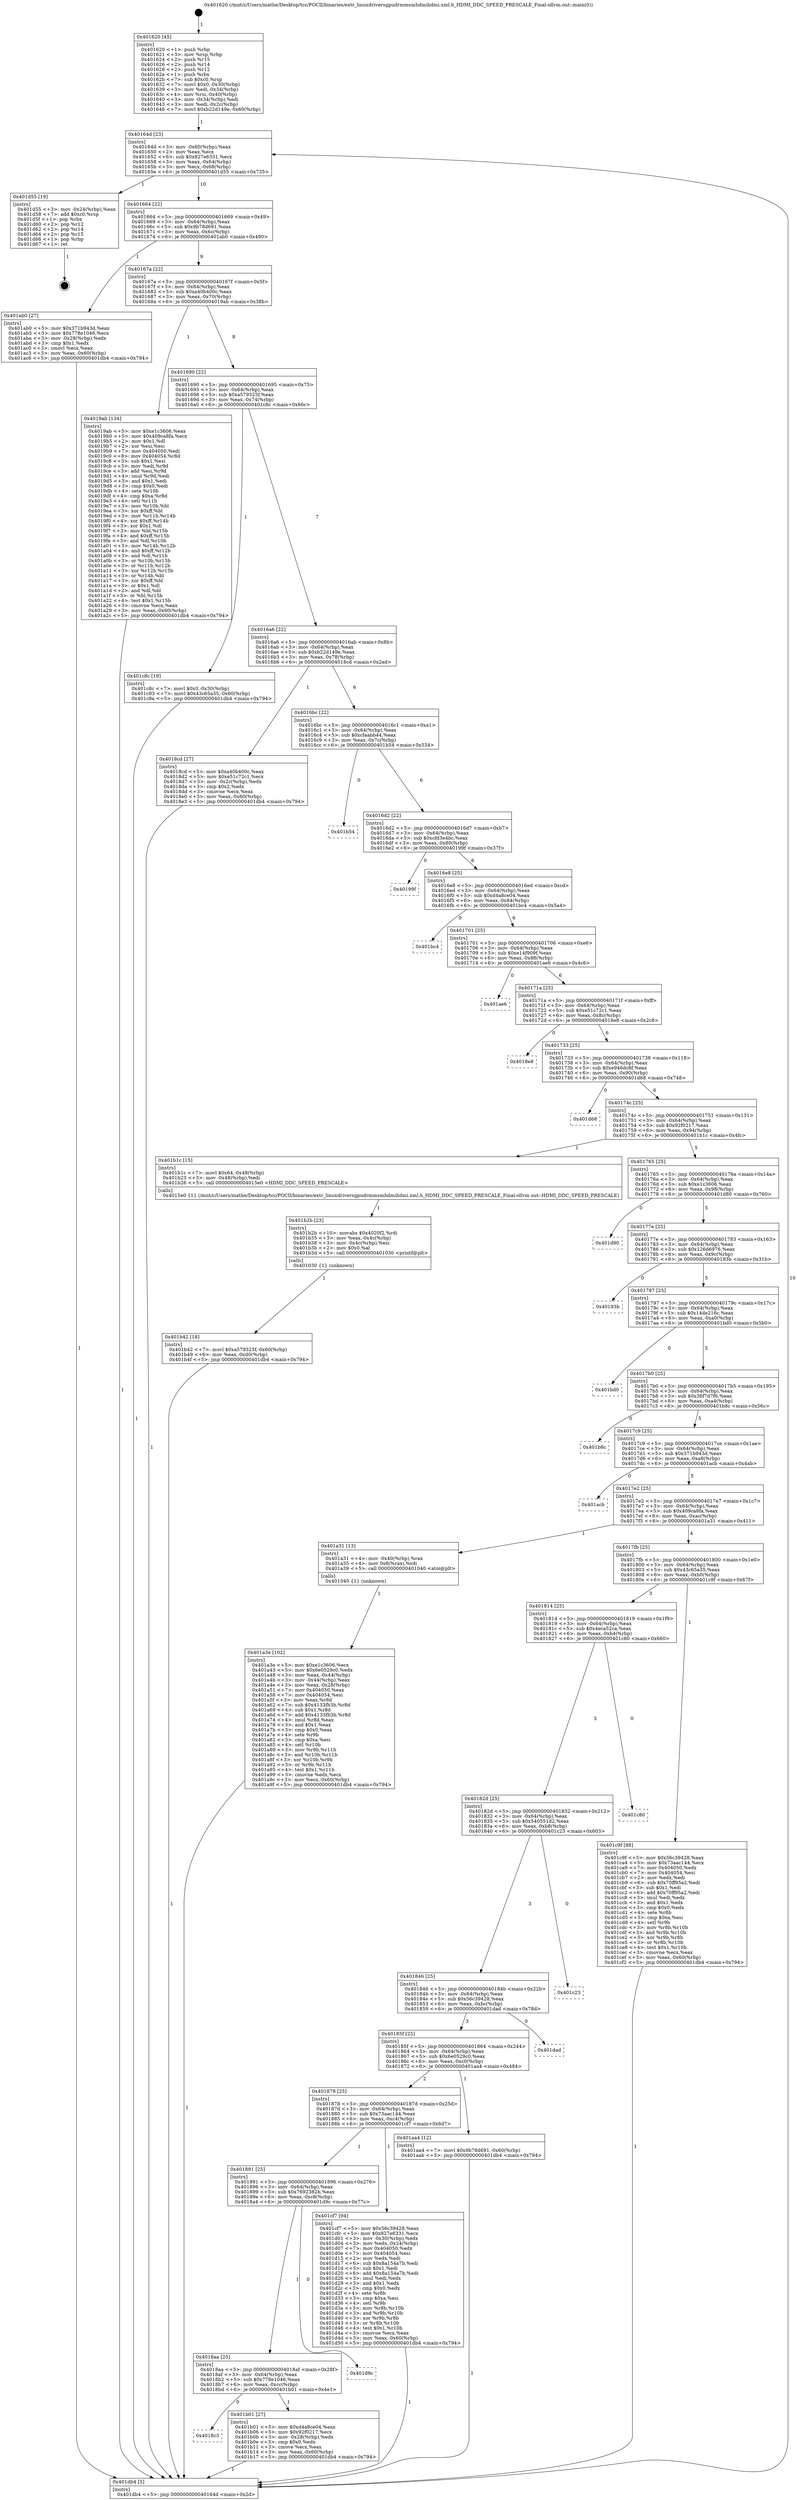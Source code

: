 digraph "0x401620" {
  label = "0x401620 (/mnt/c/Users/mathe/Desktop/tcc/POCII/binaries/extr_linuxdriversgpudrmmsmhdmihdmi.xml.h_HDMI_DDC_SPEED_PRESCALE_Final-ollvm.out::main(0))"
  labelloc = "t"
  node[shape=record]

  Entry [label="",width=0.3,height=0.3,shape=circle,fillcolor=black,style=filled]
  "0x40164d" [label="{
     0x40164d [23]\l
     | [instrs]\l
     &nbsp;&nbsp;0x40164d \<+3\>: mov -0x60(%rbp),%eax\l
     &nbsp;&nbsp;0x401650 \<+2\>: mov %eax,%ecx\l
     &nbsp;&nbsp;0x401652 \<+6\>: sub $0x827e6331,%ecx\l
     &nbsp;&nbsp;0x401658 \<+3\>: mov %eax,-0x64(%rbp)\l
     &nbsp;&nbsp;0x40165b \<+3\>: mov %ecx,-0x68(%rbp)\l
     &nbsp;&nbsp;0x40165e \<+6\>: je 0000000000401d55 \<main+0x735\>\l
  }"]
  "0x401d55" [label="{
     0x401d55 [19]\l
     | [instrs]\l
     &nbsp;&nbsp;0x401d55 \<+3\>: mov -0x24(%rbp),%eax\l
     &nbsp;&nbsp;0x401d58 \<+7\>: add $0xc0,%rsp\l
     &nbsp;&nbsp;0x401d5f \<+1\>: pop %rbx\l
     &nbsp;&nbsp;0x401d60 \<+2\>: pop %r12\l
     &nbsp;&nbsp;0x401d62 \<+2\>: pop %r14\l
     &nbsp;&nbsp;0x401d64 \<+2\>: pop %r15\l
     &nbsp;&nbsp;0x401d66 \<+1\>: pop %rbp\l
     &nbsp;&nbsp;0x401d67 \<+1\>: ret\l
  }"]
  "0x401664" [label="{
     0x401664 [22]\l
     | [instrs]\l
     &nbsp;&nbsp;0x401664 \<+5\>: jmp 0000000000401669 \<main+0x49\>\l
     &nbsp;&nbsp;0x401669 \<+3\>: mov -0x64(%rbp),%eax\l
     &nbsp;&nbsp;0x40166c \<+5\>: sub $0x9b78d691,%eax\l
     &nbsp;&nbsp;0x401671 \<+3\>: mov %eax,-0x6c(%rbp)\l
     &nbsp;&nbsp;0x401674 \<+6\>: je 0000000000401ab0 \<main+0x490\>\l
  }"]
  Exit [label="",width=0.3,height=0.3,shape=circle,fillcolor=black,style=filled,peripheries=2]
  "0x401ab0" [label="{
     0x401ab0 [27]\l
     | [instrs]\l
     &nbsp;&nbsp;0x401ab0 \<+5\>: mov $0x371b943d,%eax\l
     &nbsp;&nbsp;0x401ab5 \<+5\>: mov $0x778e1046,%ecx\l
     &nbsp;&nbsp;0x401aba \<+3\>: mov -0x28(%rbp),%edx\l
     &nbsp;&nbsp;0x401abd \<+3\>: cmp $0x1,%edx\l
     &nbsp;&nbsp;0x401ac0 \<+3\>: cmovl %ecx,%eax\l
     &nbsp;&nbsp;0x401ac3 \<+3\>: mov %eax,-0x60(%rbp)\l
     &nbsp;&nbsp;0x401ac6 \<+5\>: jmp 0000000000401db4 \<main+0x794\>\l
  }"]
  "0x40167a" [label="{
     0x40167a [22]\l
     | [instrs]\l
     &nbsp;&nbsp;0x40167a \<+5\>: jmp 000000000040167f \<main+0x5f\>\l
     &nbsp;&nbsp;0x40167f \<+3\>: mov -0x64(%rbp),%eax\l
     &nbsp;&nbsp;0x401682 \<+5\>: sub $0xa40b400c,%eax\l
     &nbsp;&nbsp;0x401687 \<+3\>: mov %eax,-0x70(%rbp)\l
     &nbsp;&nbsp;0x40168a \<+6\>: je 00000000004019ab \<main+0x38b\>\l
  }"]
  "0x401b42" [label="{
     0x401b42 [18]\l
     | [instrs]\l
     &nbsp;&nbsp;0x401b42 \<+7\>: movl $0xa579325f,-0x60(%rbp)\l
     &nbsp;&nbsp;0x401b49 \<+6\>: mov %eax,-0xd0(%rbp)\l
     &nbsp;&nbsp;0x401b4f \<+5\>: jmp 0000000000401db4 \<main+0x794\>\l
  }"]
  "0x4019ab" [label="{
     0x4019ab [134]\l
     | [instrs]\l
     &nbsp;&nbsp;0x4019ab \<+5\>: mov $0xe1c3606,%eax\l
     &nbsp;&nbsp;0x4019b0 \<+5\>: mov $0x409ca8fa,%ecx\l
     &nbsp;&nbsp;0x4019b5 \<+2\>: mov $0x1,%dl\l
     &nbsp;&nbsp;0x4019b7 \<+2\>: xor %esi,%esi\l
     &nbsp;&nbsp;0x4019b9 \<+7\>: mov 0x404050,%edi\l
     &nbsp;&nbsp;0x4019c0 \<+8\>: mov 0x404054,%r8d\l
     &nbsp;&nbsp;0x4019c8 \<+3\>: sub $0x1,%esi\l
     &nbsp;&nbsp;0x4019cb \<+3\>: mov %edi,%r9d\l
     &nbsp;&nbsp;0x4019ce \<+3\>: add %esi,%r9d\l
     &nbsp;&nbsp;0x4019d1 \<+4\>: imul %r9d,%edi\l
     &nbsp;&nbsp;0x4019d5 \<+3\>: and $0x1,%edi\l
     &nbsp;&nbsp;0x4019d8 \<+3\>: cmp $0x0,%edi\l
     &nbsp;&nbsp;0x4019db \<+4\>: sete %r10b\l
     &nbsp;&nbsp;0x4019df \<+4\>: cmp $0xa,%r8d\l
     &nbsp;&nbsp;0x4019e3 \<+4\>: setl %r11b\l
     &nbsp;&nbsp;0x4019e7 \<+3\>: mov %r10b,%bl\l
     &nbsp;&nbsp;0x4019ea \<+3\>: xor $0xff,%bl\l
     &nbsp;&nbsp;0x4019ed \<+3\>: mov %r11b,%r14b\l
     &nbsp;&nbsp;0x4019f0 \<+4\>: xor $0xff,%r14b\l
     &nbsp;&nbsp;0x4019f4 \<+3\>: xor $0x1,%dl\l
     &nbsp;&nbsp;0x4019f7 \<+3\>: mov %bl,%r15b\l
     &nbsp;&nbsp;0x4019fa \<+4\>: and $0xff,%r15b\l
     &nbsp;&nbsp;0x4019fe \<+3\>: and %dl,%r10b\l
     &nbsp;&nbsp;0x401a01 \<+3\>: mov %r14b,%r12b\l
     &nbsp;&nbsp;0x401a04 \<+4\>: and $0xff,%r12b\l
     &nbsp;&nbsp;0x401a08 \<+3\>: and %dl,%r11b\l
     &nbsp;&nbsp;0x401a0b \<+3\>: or %r10b,%r15b\l
     &nbsp;&nbsp;0x401a0e \<+3\>: or %r11b,%r12b\l
     &nbsp;&nbsp;0x401a11 \<+3\>: xor %r12b,%r15b\l
     &nbsp;&nbsp;0x401a14 \<+3\>: or %r14b,%bl\l
     &nbsp;&nbsp;0x401a17 \<+3\>: xor $0xff,%bl\l
     &nbsp;&nbsp;0x401a1a \<+3\>: or $0x1,%dl\l
     &nbsp;&nbsp;0x401a1d \<+2\>: and %dl,%bl\l
     &nbsp;&nbsp;0x401a1f \<+3\>: or %bl,%r15b\l
     &nbsp;&nbsp;0x401a22 \<+4\>: test $0x1,%r15b\l
     &nbsp;&nbsp;0x401a26 \<+3\>: cmovne %ecx,%eax\l
     &nbsp;&nbsp;0x401a29 \<+3\>: mov %eax,-0x60(%rbp)\l
     &nbsp;&nbsp;0x401a2c \<+5\>: jmp 0000000000401db4 \<main+0x794\>\l
  }"]
  "0x401690" [label="{
     0x401690 [22]\l
     | [instrs]\l
     &nbsp;&nbsp;0x401690 \<+5\>: jmp 0000000000401695 \<main+0x75\>\l
     &nbsp;&nbsp;0x401695 \<+3\>: mov -0x64(%rbp),%eax\l
     &nbsp;&nbsp;0x401698 \<+5\>: sub $0xa579325f,%eax\l
     &nbsp;&nbsp;0x40169d \<+3\>: mov %eax,-0x74(%rbp)\l
     &nbsp;&nbsp;0x4016a0 \<+6\>: je 0000000000401c8c \<main+0x66c\>\l
  }"]
  "0x401b2b" [label="{
     0x401b2b [23]\l
     | [instrs]\l
     &nbsp;&nbsp;0x401b2b \<+10\>: movabs $0x4020f2,%rdi\l
     &nbsp;&nbsp;0x401b35 \<+3\>: mov %eax,-0x4c(%rbp)\l
     &nbsp;&nbsp;0x401b38 \<+3\>: mov -0x4c(%rbp),%esi\l
     &nbsp;&nbsp;0x401b3b \<+2\>: mov $0x0,%al\l
     &nbsp;&nbsp;0x401b3d \<+5\>: call 0000000000401030 \<printf@plt\>\l
     | [calls]\l
     &nbsp;&nbsp;0x401030 \{1\} (unknown)\l
  }"]
  "0x401c8c" [label="{
     0x401c8c [19]\l
     | [instrs]\l
     &nbsp;&nbsp;0x401c8c \<+7\>: movl $0x0,-0x30(%rbp)\l
     &nbsp;&nbsp;0x401c93 \<+7\>: movl $0x43c65a35,-0x60(%rbp)\l
     &nbsp;&nbsp;0x401c9a \<+5\>: jmp 0000000000401db4 \<main+0x794\>\l
  }"]
  "0x4016a6" [label="{
     0x4016a6 [22]\l
     | [instrs]\l
     &nbsp;&nbsp;0x4016a6 \<+5\>: jmp 00000000004016ab \<main+0x8b\>\l
     &nbsp;&nbsp;0x4016ab \<+3\>: mov -0x64(%rbp),%eax\l
     &nbsp;&nbsp;0x4016ae \<+5\>: sub $0xb22d149e,%eax\l
     &nbsp;&nbsp;0x4016b3 \<+3\>: mov %eax,-0x78(%rbp)\l
     &nbsp;&nbsp;0x4016b6 \<+6\>: je 00000000004018cd \<main+0x2ad\>\l
  }"]
  "0x4018c3" [label="{
     0x4018c3\l
  }", style=dashed]
  "0x4018cd" [label="{
     0x4018cd [27]\l
     | [instrs]\l
     &nbsp;&nbsp;0x4018cd \<+5\>: mov $0xa40b400c,%eax\l
     &nbsp;&nbsp;0x4018d2 \<+5\>: mov $0xe51c72c1,%ecx\l
     &nbsp;&nbsp;0x4018d7 \<+3\>: mov -0x2c(%rbp),%edx\l
     &nbsp;&nbsp;0x4018da \<+3\>: cmp $0x2,%edx\l
     &nbsp;&nbsp;0x4018dd \<+3\>: cmovne %ecx,%eax\l
     &nbsp;&nbsp;0x4018e0 \<+3\>: mov %eax,-0x60(%rbp)\l
     &nbsp;&nbsp;0x4018e3 \<+5\>: jmp 0000000000401db4 \<main+0x794\>\l
  }"]
  "0x4016bc" [label="{
     0x4016bc [22]\l
     | [instrs]\l
     &nbsp;&nbsp;0x4016bc \<+5\>: jmp 00000000004016c1 \<main+0xa1\>\l
     &nbsp;&nbsp;0x4016c1 \<+3\>: mov -0x64(%rbp),%eax\l
     &nbsp;&nbsp;0x4016c4 \<+5\>: sub $0xcfaabb44,%eax\l
     &nbsp;&nbsp;0x4016c9 \<+3\>: mov %eax,-0x7c(%rbp)\l
     &nbsp;&nbsp;0x4016cc \<+6\>: je 0000000000401b54 \<main+0x534\>\l
  }"]
  "0x401db4" [label="{
     0x401db4 [5]\l
     | [instrs]\l
     &nbsp;&nbsp;0x401db4 \<+5\>: jmp 000000000040164d \<main+0x2d\>\l
  }"]
  "0x401620" [label="{
     0x401620 [45]\l
     | [instrs]\l
     &nbsp;&nbsp;0x401620 \<+1\>: push %rbp\l
     &nbsp;&nbsp;0x401621 \<+3\>: mov %rsp,%rbp\l
     &nbsp;&nbsp;0x401624 \<+2\>: push %r15\l
     &nbsp;&nbsp;0x401626 \<+2\>: push %r14\l
     &nbsp;&nbsp;0x401628 \<+2\>: push %r12\l
     &nbsp;&nbsp;0x40162a \<+1\>: push %rbx\l
     &nbsp;&nbsp;0x40162b \<+7\>: sub $0xc0,%rsp\l
     &nbsp;&nbsp;0x401632 \<+7\>: movl $0x0,-0x30(%rbp)\l
     &nbsp;&nbsp;0x401639 \<+3\>: mov %edi,-0x34(%rbp)\l
     &nbsp;&nbsp;0x40163c \<+4\>: mov %rsi,-0x40(%rbp)\l
     &nbsp;&nbsp;0x401640 \<+3\>: mov -0x34(%rbp),%edi\l
     &nbsp;&nbsp;0x401643 \<+3\>: mov %edi,-0x2c(%rbp)\l
     &nbsp;&nbsp;0x401646 \<+7\>: movl $0xb22d149e,-0x60(%rbp)\l
  }"]
  "0x401b01" [label="{
     0x401b01 [27]\l
     | [instrs]\l
     &nbsp;&nbsp;0x401b01 \<+5\>: mov $0xd4a8ce04,%eax\l
     &nbsp;&nbsp;0x401b06 \<+5\>: mov $0x92f0217,%ecx\l
     &nbsp;&nbsp;0x401b0b \<+3\>: mov -0x28(%rbp),%edx\l
     &nbsp;&nbsp;0x401b0e \<+3\>: cmp $0x0,%edx\l
     &nbsp;&nbsp;0x401b11 \<+3\>: cmove %ecx,%eax\l
     &nbsp;&nbsp;0x401b14 \<+3\>: mov %eax,-0x60(%rbp)\l
     &nbsp;&nbsp;0x401b17 \<+5\>: jmp 0000000000401db4 \<main+0x794\>\l
  }"]
  "0x401b54" [label="{
     0x401b54\l
  }", style=dashed]
  "0x4016d2" [label="{
     0x4016d2 [22]\l
     | [instrs]\l
     &nbsp;&nbsp;0x4016d2 \<+5\>: jmp 00000000004016d7 \<main+0xb7\>\l
     &nbsp;&nbsp;0x4016d7 \<+3\>: mov -0x64(%rbp),%eax\l
     &nbsp;&nbsp;0x4016da \<+5\>: sub $0xcfd3e4bc,%eax\l
     &nbsp;&nbsp;0x4016df \<+3\>: mov %eax,-0x80(%rbp)\l
     &nbsp;&nbsp;0x4016e2 \<+6\>: je 000000000040199f \<main+0x37f\>\l
  }"]
  "0x4018aa" [label="{
     0x4018aa [25]\l
     | [instrs]\l
     &nbsp;&nbsp;0x4018aa \<+5\>: jmp 00000000004018af \<main+0x28f\>\l
     &nbsp;&nbsp;0x4018af \<+3\>: mov -0x64(%rbp),%eax\l
     &nbsp;&nbsp;0x4018b2 \<+5\>: sub $0x778e1046,%eax\l
     &nbsp;&nbsp;0x4018b7 \<+6\>: mov %eax,-0xcc(%rbp)\l
     &nbsp;&nbsp;0x4018bd \<+6\>: je 0000000000401b01 \<main+0x4e1\>\l
  }"]
  "0x40199f" [label="{
     0x40199f\l
  }", style=dashed]
  "0x4016e8" [label="{
     0x4016e8 [25]\l
     | [instrs]\l
     &nbsp;&nbsp;0x4016e8 \<+5\>: jmp 00000000004016ed \<main+0xcd\>\l
     &nbsp;&nbsp;0x4016ed \<+3\>: mov -0x64(%rbp),%eax\l
     &nbsp;&nbsp;0x4016f0 \<+5\>: sub $0xd4a8ce04,%eax\l
     &nbsp;&nbsp;0x4016f5 \<+6\>: mov %eax,-0x84(%rbp)\l
     &nbsp;&nbsp;0x4016fb \<+6\>: je 0000000000401bc4 \<main+0x5a4\>\l
  }"]
  "0x401d9c" [label="{
     0x401d9c\l
  }", style=dashed]
  "0x401bc4" [label="{
     0x401bc4\l
  }", style=dashed]
  "0x401701" [label="{
     0x401701 [25]\l
     | [instrs]\l
     &nbsp;&nbsp;0x401701 \<+5\>: jmp 0000000000401706 \<main+0xe6\>\l
     &nbsp;&nbsp;0x401706 \<+3\>: mov -0x64(%rbp),%eax\l
     &nbsp;&nbsp;0x401709 \<+5\>: sub $0xe14f909f,%eax\l
     &nbsp;&nbsp;0x40170e \<+6\>: mov %eax,-0x88(%rbp)\l
     &nbsp;&nbsp;0x401714 \<+6\>: je 0000000000401ae6 \<main+0x4c6\>\l
  }"]
  "0x401891" [label="{
     0x401891 [25]\l
     | [instrs]\l
     &nbsp;&nbsp;0x401891 \<+5\>: jmp 0000000000401896 \<main+0x276\>\l
     &nbsp;&nbsp;0x401896 \<+3\>: mov -0x64(%rbp),%eax\l
     &nbsp;&nbsp;0x401899 \<+5\>: sub $0x7692382b,%eax\l
     &nbsp;&nbsp;0x40189e \<+6\>: mov %eax,-0xc8(%rbp)\l
     &nbsp;&nbsp;0x4018a4 \<+6\>: je 0000000000401d9c \<main+0x77c\>\l
  }"]
  "0x401ae6" [label="{
     0x401ae6\l
  }", style=dashed]
  "0x40171a" [label="{
     0x40171a [25]\l
     | [instrs]\l
     &nbsp;&nbsp;0x40171a \<+5\>: jmp 000000000040171f \<main+0xff\>\l
     &nbsp;&nbsp;0x40171f \<+3\>: mov -0x64(%rbp),%eax\l
     &nbsp;&nbsp;0x401722 \<+5\>: sub $0xe51c72c1,%eax\l
     &nbsp;&nbsp;0x401727 \<+6\>: mov %eax,-0x8c(%rbp)\l
     &nbsp;&nbsp;0x40172d \<+6\>: je 00000000004018e8 \<main+0x2c8\>\l
  }"]
  "0x401cf7" [label="{
     0x401cf7 [94]\l
     | [instrs]\l
     &nbsp;&nbsp;0x401cf7 \<+5\>: mov $0x56c39428,%eax\l
     &nbsp;&nbsp;0x401cfc \<+5\>: mov $0x827e6331,%ecx\l
     &nbsp;&nbsp;0x401d01 \<+3\>: mov -0x30(%rbp),%edx\l
     &nbsp;&nbsp;0x401d04 \<+3\>: mov %edx,-0x24(%rbp)\l
     &nbsp;&nbsp;0x401d07 \<+7\>: mov 0x404050,%edx\l
     &nbsp;&nbsp;0x401d0e \<+7\>: mov 0x404054,%esi\l
     &nbsp;&nbsp;0x401d15 \<+2\>: mov %edx,%edi\l
     &nbsp;&nbsp;0x401d17 \<+6\>: sub $0x8a154a7b,%edi\l
     &nbsp;&nbsp;0x401d1d \<+3\>: sub $0x1,%edi\l
     &nbsp;&nbsp;0x401d20 \<+6\>: add $0x8a154a7b,%edi\l
     &nbsp;&nbsp;0x401d26 \<+3\>: imul %edi,%edx\l
     &nbsp;&nbsp;0x401d29 \<+3\>: and $0x1,%edx\l
     &nbsp;&nbsp;0x401d2c \<+3\>: cmp $0x0,%edx\l
     &nbsp;&nbsp;0x401d2f \<+4\>: sete %r8b\l
     &nbsp;&nbsp;0x401d33 \<+3\>: cmp $0xa,%esi\l
     &nbsp;&nbsp;0x401d36 \<+4\>: setl %r9b\l
     &nbsp;&nbsp;0x401d3a \<+3\>: mov %r8b,%r10b\l
     &nbsp;&nbsp;0x401d3d \<+3\>: and %r9b,%r10b\l
     &nbsp;&nbsp;0x401d40 \<+3\>: xor %r9b,%r8b\l
     &nbsp;&nbsp;0x401d43 \<+3\>: or %r8b,%r10b\l
     &nbsp;&nbsp;0x401d46 \<+4\>: test $0x1,%r10b\l
     &nbsp;&nbsp;0x401d4a \<+3\>: cmovne %ecx,%eax\l
     &nbsp;&nbsp;0x401d4d \<+3\>: mov %eax,-0x60(%rbp)\l
     &nbsp;&nbsp;0x401d50 \<+5\>: jmp 0000000000401db4 \<main+0x794\>\l
  }"]
  "0x4018e8" [label="{
     0x4018e8\l
  }", style=dashed]
  "0x401733" [label="{
     0x401733 [25]\l
     | [instrs]\l
     &nbsp;&nbsp;0x401733 \<+5\>: jmp 0000000000401738 \<main+0x118\>\l
     &nbsp;&nbsp;0x401738 \<+3\>: mov -0x64(%rbp),%eax\l
     &nbsp;&nbsp;0x40173b \<+5\>: sub $0xe946dc8f,%eax\l
     &nbsp;&nbsp;0x401740 \<+6\>: mov %eax,-0x90(%rbp)\l
     &nbsp;&nbsp;0x401746 \<+6\>: je 0000000000401d68 \<main+0x748\>\l
  }"]
  "0x401878" [label="{
     0x401878 [25]\l
     | [instrs]\l
     &nbsp;&nbsp;0x401878 \<+5\>: jmp 000000000040187d \<main+0x25d\>\l
     &nbsp;&nbsp;0x40187d \<+3\>: mov -0x64(%rbp),%eax\l
     &nbsp;&nbsp;0x401880 \<+5\>: sub $0x73aac144,%eax\l
     &nbsp;&nbsp;0x401885 \<+6\>: mov %eax,-0xc4(%rbp)\l
     &nbsp;&nbsp;0x40188b \<+6\>: je 0000000000401cf7 \<main+0x6d7\>\l
  }"]
  "0x401d68" [label="{
     0x401d68\l
  }", style=dashed]
  "0x40174c" [label="{
     0x40174c [25]\l
     | [instrs]\l
     &nbsp;&nbsp;0x40174c \<+5\>: jmp 0000000000401751 \<main+0x131\>\l
     &nbsp;&nbsp;0x401751 \<+3\>: mov -0x64(%rbp),%eax\l
     &nbsp;&nbsp;0x401754 \<+5\>: sub $0x92f0217,%eax\l
     &nbsp;&nbsp;0x401759 \<+6\>: mov %eax,-0x94(%rbp)\l
     &nbsp;&nbsp;0x40175f \<+6\>: je 0000000000401b1c \<main+0x4fc\>\l
  }"]
  "0x401aa4" [label="{
     0x401aa4 [12]\l
     | [instrs]\l
     &nbsp;&nbsp;0x401aa4 \<+7\>: movl $0x9b78d691,-0x60(%rbp)\l
     &nbsp;&nbsp;0x401aab \<+5\>: jmp 0000000000401db4 \<main+0x794\>\l
  }"]
  "0x401b1c" [label="{
     0x401b1c [15]\l
     | [instrs]\l
     &nbsp;&nbsp;0x401b1c \<+7\>: movl $0x64,-0x48(%rbp)\l
     &nbsp;&nbsp;0x401b23 \<+3\>: mov -0x48(%rbp),%edi\l
     &nbsp;&nbsp;0x401b26 \<+5\>: call 00000000004015e0 \<HDMI_DDC_SPEED_PRESCALE\>\l
     | [calls]\l
     &nbsp;&nbsp;0x4015e0 \{1\} (/mnt/c/Users/mathe/Desktop/tcc/POCII/binaries/extr_linuxdriversgpudrmmsmhdmihdmi.xml.h_HDMI_DDC_SPEED_PRESCALE_Final-ollvm.out::HDMI_DDC_SPEED_PRESCALE)\l
  }"]
  "0x401765" [label="{
     0x401765 [25]\l
     | [instrs]\l
     &nbsp;&nbsp;0x401765 \<+5\>: jmp 000000000040176a \<main+0x14a\>\l
     &nbsp;&nbsp;0x40176a \<+3\>: mov -0x64(%rbp),%eax\l
     &nbsp;&nbsp;0x40176d \<+5\>: sub $0xe1c3606,%eax\l
     &nbsp;&nbsp;0x401772 \<+6\>: mov %eax,-0x98(%rbp)\l
     &nbsp;&nbsp;0x401778 \<+6\>: je 0000000000401d80 \<main+0x760\>\l
  }"]
  "0x40185f" [label="{
     0x40185f [25]\l
     | [instrs]\l
     &nbsp;&nbsp;0x40185f \<+5\>: jmp 0000000000401864 \<main+0x244\>\l
     &nbsp;&nbsp;0x401864 \<+3\>: mov -0x64(%rbp),%eax\l
     &nbsp;&nbsp;0x401867 \<+5\>: sub $0x6e0529c0,%eax\l
     &nbsp;&nbsp;0x40186c \<+6\>: mov %eax,-0xc0(%rbp)\l
     &nbsp;&nbsp;0x401872 \<+6\>: je 0000000000401aa4 \<main+0x484\>\l
  }"]
  "0x401d80" [label="{
     0x401d80\l
  }", style=dashed]
  "0x40177e" [label="{
     0x40177e [25]\l
     | [instrs]\l
     &nbsp;&nbsp;0x40177e \<+5\>: jmp 0000000000401783 \<main+0x163\>\l
     &nbsp;&nbsp;0x401783 \<+3\>: mov -0x64(%rbp),%eax\l
     &nbsp;&nbsp;0x401786 \<+5\>: sub $0x126d6976,%eax\l
     &nbsp;&nbsp;0x40178b \<+6\>: mov %eax,-0x9c(%rbp)\l
     &nbsp;&nbsp;0x401791 \<+6\>: je 000000000040193b \<main+0x31b\>\l
  }"]
  "0x401dad" [label="{
     0x401dad\l
  }", style=dashed]
  "0x40193b" [label="{
     0x40193b\l
  }", style=dashed]
  "0x401797" [label="{
     0x401797 [25]\l
     | [instrs]\l
     &nbsp;&nbsp;0x401797 \<+5\>: jmp 000000000040179c \<main+0x17c\>\l
     &nbsp;&nbsp;0x40179c \<+3\>: mov -0x64(%rbp),%eax\l
     &nbsp;&nbsp;0x40179f \<+5\>: sub $0x14de216c,%eax\l
     &nbsp;&nbsp;0x4017a4 \<+6\>: mov %eax,-0xa0(%rbp)\l
     &nbsp;&nbsp;0x4017aa \<+6\>: je 0000000000401bd0 \<main+0x5b0\>\l
  }"]
  "0x401846" [label="{
     0x401846 [25]\l
     | [instrs]\l
     &nbsp;&nbsp;0x401846 \<+5\>: jmp 000000000040184b \<main+0x22b\>\l
     &nbsp;&nbsp;0x40184b \<+3\>: mov -0x64(%rbp),%eax\l
     &nbsp;&nbsp;0x40184e \<+5\>: sub $0x56c39428,%eax\l
     &nbsp;&nbsp;0x401853 \<+6\>: mov %eax,-0xbc(%rbp)\l
     &nbsp;&nbsp;0x401859 \<+6\>: je 0000000000401dad \<main+0x78d\>\l
  }"]
  "0x401bd0" [label="{
     0x401bd0\l
  }", style=dashed]
  "0x4017b0" [label="{
     0x4017b0 [25]\l
     | [instrs]\l
     &nbsp;&nbsp;0x4017b0 \<+5\>: jmp 00000000004017b5 \<main+0x195\>\l
     &nbsp;&nbsp;0x4017b5 \<+3\>: mov -0x64(%rbp),%eax\l
     &nbsp;&nbsp;0x4017b8 \<+5\>: sub $0x36f7d7f6,%eax\l
     &nbsp;&nbsp;0x4017bd \<+6\>: mov %eax,-0xa4(%rbp)\l
     &nbsp;&nbsp;0x4017c3 \<+6\>: je 0000000000401b8c \<main+0x56c\>\l
  }"]
  "0x401c23" [label="{
     0x401c23\l
  }", style=dashed]
  "0x401b8c" [label="{
     0x401b8c\l
  }", style=dashed]
  "0x4017c9" [label="{
     0x4017c9 [25]\l
     | [instrs]\l
     &nbsp;&nbsp;0x4017c9 \<+5\>: jmp 00000000004017ce \<main+0x1ae\>\l
     &nbsp;&nbsp;0x4017ce \<+3\>: mov -0x64(%rbp),%eax\l
     &nbsp;&nbsp;0x4017d1 \<+5\>: sub $0x371b943d,%eax\l
     &nbsp;&nbsp;0x4017d6 \<+6\>: mov %eax,-0xa8(%rbp)\l
     &nbsp;&nbsp;0x4017dc \<+6\>: je 0000000000401acb \<main+0x4ab\>\l
  }"]
  "0x40182d" [label="{
     0x40182d [25]\l
     | [instrs]\l
     &nbsp;&nbsp;0x40182d \<+5\>: jmp 0000000000401832 \<main+0x212\>\l
     &nbsp;&nbsp;0x401832 \<+3\>: mov -0x64(%rbp),%eax\l
     &nbsp;&nbsp;0x401835 \<+5\>: sub $0x540551d2,%eax\l
     &nbsp;&nbsp;0x40183a \<+6\>: mov %eax,-0xb8(%rbp)\l
     &nbsp;&nbsp;0x401840 \<+6\>: je 0000000000401c23 \<main+0x603\>\l
  }"]
  "0x401acb" [label="{
     0x401acb\l
  }", style=dashed]
  "0x4017e2" [label="{
     0x4017e2 [25]\l
     | [instrs]\l
     &nbsp;&nbsp;0x4017e2 \<+5\>: jmp 00000000004017e7 \<main+0x1c7\>\l
     &nbsp;&nbsp;0x4017e7 \<+3\>: mov -0x64(%rbp),%eax\l
     &nbsp;&nbsp;0x4017ea \<+5\>: sub $0x409ca8fa,%eax\l
     &nbsp;&nbsp;0x4017ef \<+6\>: mov %eax,-0xac(%rbp)\l
     &nbsp;&nbsp;0x4017f5 \<+6\>: je 0000000000401a31 \<main+0x411\>\l
  }"]
  "0x401c80" [label="{
     0x401c80\l
  }", style=dashed]
  "0x401a31" [label="{
     0x401a31 [13]\l
     | [instrs]\l
     &nbsp;&nbsp;0x401a31 \<+4\>: mov -0x40(%rbp),%rax\l
     &nbsp;&nbsp;0x401a35 \<+4\>: mov 0x8(%rax),%rdi\l
     &nbsp;&nbsp;0x401a39 \<+5\>: call 0000000000401040 \<atoi@plt\>\l
     | [calls]\l
     &nbsp;&nbsp;0x401040 \{1\} (unknown)\l
  }"]
  "0x4017fb" [label="{
     0x4017fb [25]\l
     | [instrs]\l
     &nbsp;&nbsp;0x4017fb \<+5\>: jmp 0000000000401800 \<main+0x1e0\>\l
     &nbsp;&nbsp;0x401800 \<+3\>: mov -0x64(%rbp),%eax\l
     &nbsp;&nbsp;0x401803 \<+5\>: sub $0x43c65a35,%eax\l
     &nbsp;&nbsp;0x401808 \<+6\>: mov %eax,-0xb0(%rbp)\l
     &nbsp;&nbsp;0x40180e \<+6\>: je 0000000000401c9f \<main+0x67f\>\l
  }"]
  "0x401a3e" [label="{
     0x401a3e [102]\l
     | [instrs]\l
     &nbsp;&nbsp;0x401a3e \<+5\>: mov $0xe1c3606,%ecx\l
     &nbsp;&nbsp;0x401a43 \<+5\>: mov $0x6e0529c0,%edx\l
     &nbsp;&nbsp;0x401a48 \<+3\>: mov %eax,-0x44(%rbp)\l
     &nbsp;&nbsp;0x401a4b \<+3\>: mov -0x44(%rbp),%eax\l
     &nbsp;&nbsp;0x401a4e \<+3\>: mov %eax,-0x28(%rbp)\l
     &nbsp;&nbsp;0x401a51 \<+7\>: mov 0x404050,%eax\l
     &nbsp;&nbsp;0x401a58 \<+7\>: mov 0x404054,%esi\l
     &nbsp;&nbsp;0x401a5f \<+3\>: mov %eax,%r8d\l
     &nbsp;&nbsp;0x401a62 \<+7\>: sub $0x4133fb3b,%r8d\l
     &nbsp;&nbsp;0x401a69 \<+4\>: sub $0x1,%r8d\l
     &nbsp;&nbsp;0x401a6d \<+7\>: add $0x4133fb3b,%r8d\l
     &nbsp;&nbsp;0x401a74 \<+4\>: imul %r8d,%eax\l
     &nbsp;&nbsp;0x401a78 \<+3\>: and $0x1,%eax\l
     &nbsp;&nbsp;0x401a7b \<+3\>: cmp $0x0,%eax\l
     &nbsp;&nbsp;0x401a7e \<+4\>: sete %r9b\l
     &nbsp;&nbsp;0x401a82 \<+3\>: cmp $0xa,%esi\l
     &nbsp;&nbsp;0x401a85 \<+4\>: setl %r10b\l
     &nbsp;&nbsp;0x401a89 \<+3\>: mov %r9b,%r11b\l
     &nbsp;&nbsp;0x401a8c \<+3\>: and %r10b,%r11b\l
     &nbsp;&nbsp;0x401a8f \<+3\>: xor %r10b,%r9b\l
     &nbsp;&nbsp;0x401a92 \<+3\>: or %r9b,%r11b\l
     &nbsp;&nbsp;0x401a95 \<+4\>: test $0x1,%r11b\l
     &nbsp;&nbsp;0x401a99 \<+3\>: cmovne %edx,%ecx\l
     &nbsp;&nbsp;0x401a9c \<+3\>: mov %ecx,-0x60(%rbp)\l
     &nbsp;&nbsp;0x401a9f \<+5\>: jmp 0000000000401db4 \<main+0x794\>\l
  }"]
  "0x401814" [label="{
     0x401814 [25]\l
     | [instrs]\l
     &nbsp;&nbsp;0x401814 \<+5\>: jmp 0000000000401819 \<main+0x1f9\>\l
     &nbsp;&nbsp;0x401819 \<+3\>: mov -0x64(%rbp),%eax\l
     &nbsp;&nbsp;0x40181c \<+5\>: sub $0x4eca52ca,%eax\l
     &nbsp;&nbsp;0x401821 \<+6\>: mov %eax,-0xb4(%rbp)\l
     &nbsp;&nbsp;0x401827 \<+6\>: je 0000000000401c80 \<main+0x660\>\l
  }"]
  "0x401c9f" [label="{
     0x401c9f [88]\l
     | [instrs]\l
     &nbsp;&nbsp;0x401c9f \<+5\>: mov $0x56c39428,%eax\l
     &nbsp;&nbsp;0x401ca4 \<+5\>: mov $0x73aac144,%ecx\l
     &nbsp;&nbsp;0x401ca9 \<+7\>: mov 0x404050,%edx\l
     &nbsp;&nbsp;0x401cb0 \<+7\>: mov 0x404054,%esi\l
     &nbsp;&nbsp;0x401cb7 \<+2\>: mov %edx,%edi\l
     &nbsp;&nbsp;0x401cb9 \<+6\>: sub $0x70ff95a2,%edi\l
     &nbsp;&nbsp;0x401cbf \<+3\>: sub $0x1,%edi\l
     &nbsp;&nbsp;0x401cc2 \<+6\>: add $0x70ff95a2,%edi\l
     &nbsp;&nbsp;0x401cc8 \<+3\>: imul %edi,%edx\l
     &nbsp;&nbsp;0x401ccb \<+3\>: and $0x1,%edx\l
     &nbsp;&nbsp;0x401cce \<+3\>: cmp $0x0,%edx\l
     &nbsp;&nbsp;0x401cd1 \<+4\>: sete %r8b\l
     &nbsp;&nbsp;0x401cd5 \<+3\>: cmp $0xa,%esi\l
     &nbsp;&nbsp;0x401cd8 \<+4\>: setl %r9b\l
     &nbsp;&nbsp;0x401cdc \<+3\>: mov %r8b,%r10b\l
     &nbsp;&nbsp;0x401cdf \<+3\>: and %r9b,%r10b\l
     &nbsp;&nbsp;0x401ce2 \<+3\>: xor %r9b,%r8b\l
     &nbsp;&nbsp;0x401ce5 \<+3\>: or %r8b,%r10b\l
     &nbsp;&nbsp;0x401ce8 \<+4\>: test $0x1,%r10b\l
     &nbsp;&nbsp;0x401cec \<+3\>: cmovne %ecx,%eax\l
     &nbsp;&nbsp;0x401cef \<+3\>: mov %eax,-0x60(%rbp)\l
     &nbsp;&nbsp;0x401cf2 \<+5\>: jmp 0000000000401db4 \<main+0x794\>\l
  }"]
  Entry -> "0x401620" [label=" 1"]
  "0x40164d" -> "0x401d55" [label=" 1"]
  "0x40164d" -> "0x401664" [label=" 10"]
  "0x401d55" -> Exit [label=" 1"]
  "0x401664" -> "0x401ab0" [label=" 1"]
  "0x401664" -> "0x40167a" [label=" 9"]
  "0x401cf7" -> "0x401db4" [label=" 1"]
  "0x40167a" -> "0x4019ab" [label=" 1"]
  "0x40167a" -> "0x401690" [label=" 8"]
  "0x401c9f" -> "0x401db4" [label=" 1"]
  "0x401690" -> "0x401c8c" [label=" 1"]
  "0x401690" -> "0x4016a6" [label=" 7"]
  "0x401c8c" -> "0x401db4" [label=" 1"]
  "0x4016a6" -> "0x4018cd" [label=" 1"]
  "0x4016a6" -> "0x4016bc" [label=" 6"]
  "0x4018cd" -> "0x401db4" [label=" 1"]
  "0x401620" -> "0x40164d" [label=" 1"]
  "0x401db4" -> "0x40164d" [label=" 10"]
  "0x4019ab" -> "0x401db4" [label=" 1"]
  "0x401b42" -> "0x401db4" [label=" 1"]
  "0x4016bc" -> "0x401b54" [label=" 0"]
  "0x4016bc" -> "0x4016d2" [label=" 6"]
  "0x401b2b" -> "0x401b42" [label=" 1"]
  "0x4016d2" -> "0x40199f" [label=" 0"]
  "0x4016d2" -> "0x4016e8" [label=" 6"]
  "0x401b01" -> "0x401db4" [label=" 1"]
  "0x4016e8" -> "0x401bc4" [label=" 0"]
  "0x4016e8" -> "0x401701" [label=" 6"]
  "0x4018aa" -> "0x4018c3" [label=" 0"]
  "0x401701" -> "0x401ae6" [label=" 0"]
  "0x401701" -> "0x40171a" [label=" 6"]
  "0x401b1c" -> "0x401b2b" [label=" 1"]
  "0x40171a" -> "0x4018e8" [label=" 0"]
  "0x40171a" -> "0x401733" [label=" 6"]
  "0x401891" -> "0x4018aa" [label=" 1"]
  "0x401733" -> "0x401d68" [label=" 0"]
  "0x401733" -> "0x40174c" [label=" 6"]
  "0x4018aa" -> "0x401b01" [label=" 1"]
  "0x40174c" -> "0x401b1c" [label=" 1"]
  "0x40174c" -> "0x401765" [label=" 5"]
  "0x401878" -> "0x401891" [label=" 1"]
  "0x401765" -> "0x401d80" [label=" 0"]
  "0x401765" -> "0x40177e" [label=" 5"]
  "0x401891" -> "0x401d9c" [label=" 0"]
  "0x40177e" -> "0x40193b" [label=" 0"]
  "0x40177e" -> "0x401797" [label=" 5"]
  "0x401ab0" -> "0x401db4" [label=" 1"]
  "0x401797" -> "0x401bd0" [label=" 0"]
  "0x401797" -> "0x4017b0" [label=" 5"]
  "0x40185f" -> "0x401878" [label=" 2"]
  "0x4017b0" -> "0x401b8c" [label=" 0"]
  "0x4017b0" -> "0x4017c9" [label=" 5"]
  "0x40185f" -> "0x401aa4" [label=" 1"]
  "0x4017c9" -> "0x401acb" [label=" 0"]
  "0x4017c9" -> "0x4017e2" [label=" 5"]
  "0x401846" -> "0x40185f" [label=" 3"]
  "0x4017e2" -> "0x401a31" [label=" 1"]
  "0x4017e2" -> "0x4017fb" [label=" 4"]
  "0x401a31" -> "0x401a3e" [label=" 1"]
  "0x401a3e" -> "0x401db4" [label=" 1"]
  "0x401846" -> "0x401dad" [label=" 0"]
  "0x4017fb" -> "0x401c9f" [label=" 1"]
  "0x4017fb" -> "0x401814" [label=" 3"]
  "0x401aa4" -> "0x401db4" [label=" 1"]
  "0x401814" -> "0x401c80" [label=" 0"]
  "0x401814" -> "0x40182d" [label=" 3"]
  "0x401878" -> "0x401cf7" [label=" 1"]
  "0x40182d" -> "0x401c23" [label=" 0"]
  "0x40182d" -> "0x401846" [label=" 3"]
}
